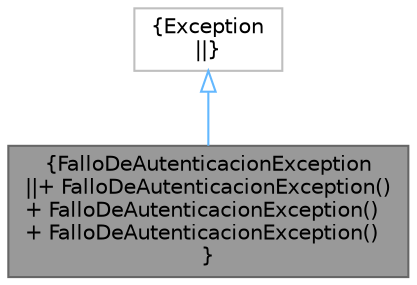 digraph "FalloDeAutenticacionException"
{
 // INTERACTIVE_SVG=YES
 // LATEX_PDF_SIZE
  bgcolor="transparent";
  edge [fontname=Helvetica,fontsize=10,labelfontname=Helvetica,labelfontsize=10];
  node [fontname=Helvetica,fontsize=10,shape=box,height=0.2,width=0.4];
  Node1 [label="{FalloDeAutenticacionException\n||+ FalloDeAutenticacionException()\l+ FalloDeAutenticacionException()\l+ FalloDeAutenticacionException()\l}",height=0.2,width=0.4,color="gray40", fillcolor="grey60", style="filled", fontcolor="black",tooltip=" "];
  Node2 -> Node1 [dir="back",color="steelblue1",style="solid",arrowtail="onormal"];
  Node2 [label="{Exception\n||}",height=0.2,width=0.4,color="grey75", fillcolor="white", style="filled",URL="$classException.html",tooltip=" "];
}
